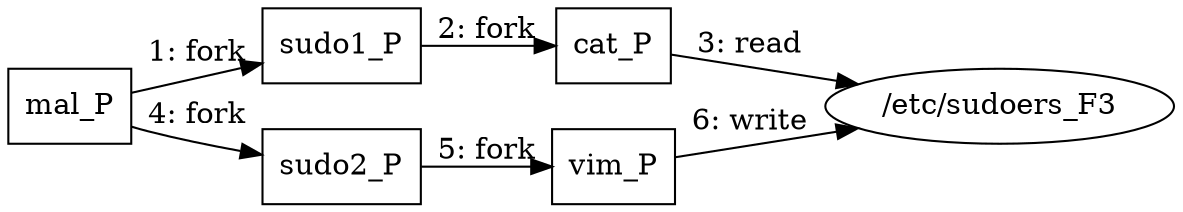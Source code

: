 digraph "T1548.003" {
rankdir="LR"
size="9"
fixedsize="false"
splines="true"
nodesep=0.3
ranksep=0
fontsize=10
overlap="scalexy"
engine= "neato"
	"mal_P" [node_type=Process shape=box]
	"sudo1_P" [node_type=Process shape=box]
	"sudo2_P" [node_type=Process shape=box]
	"cat_P" [node_type=Process shape=box]
	"vim_P" [node_type=Process shape=box]
	"/etc/sudoers_F3" [node_type=File shape=ellipse]
	"mal_P" -> "sudo1_P" [label="1: fork"]
	"sudo1_P" -> "cat_P" [label="2: fork"]
	"cat_P" -> "/etc/sudoers_F3" [label="3: read"]
	"mal_P" -> "sudo2_P" [label="4: fork"]
	"sudo2_P" -> "vim_P" [label="5: fork"]
	"vim_P" -> "/etc/sudoers_F3" [label="6: write"]
}
